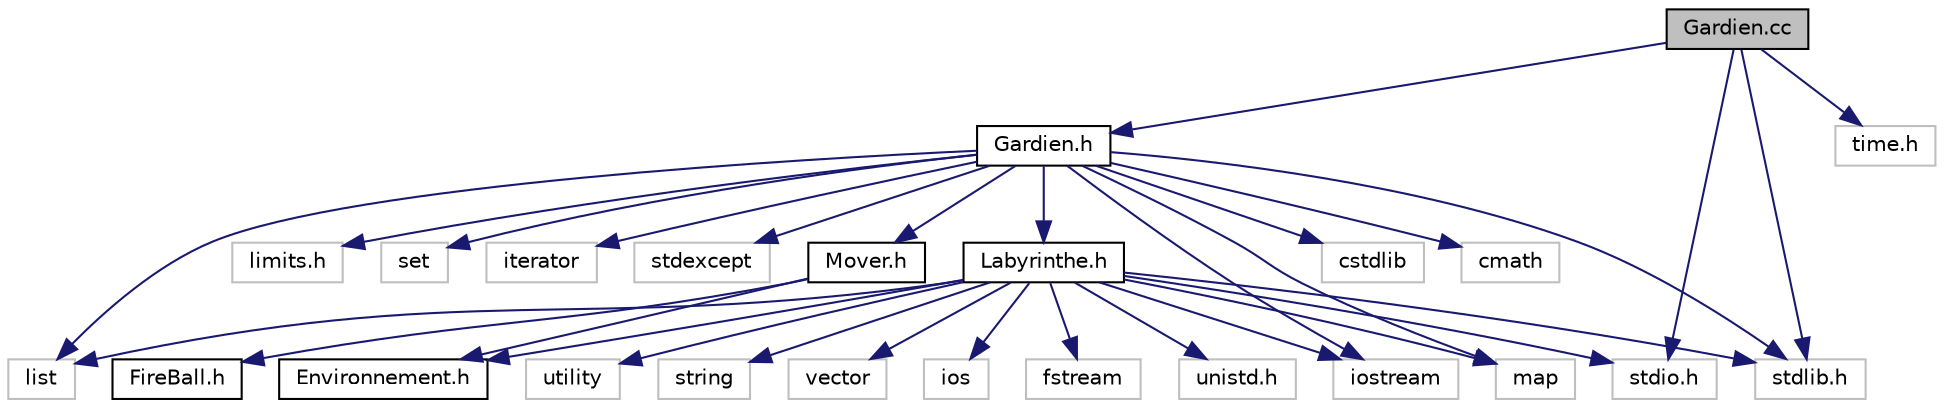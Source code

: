 digraph "Gardien.cc"
{
  edge [fontname="Helvetica",fontsize="10",labelfontname="Helvetica",labelfontsize="10"];
  node [fontname="Helvetica",fontsize="10",shape=record];
  Node0 [label="Gardien.cc",height=0.2,width=0.4,color="black", fillcolor="grey75", style="filled", fontcolor="black"];
  Node0 -> Node1 [color="midnightblue",fontsize="10",style="solid"];
  Node1 [label="Gardien.h",height=0.2,width=0.4,color="black", fillcolor="white", style="filled",URL="$Gardien_8h.html"];
  Node1 -> Node2 [color="midnightblue",fontsize="10",style="solid"];
  Node2 [label="Mover.h",height=0.2,width=0.4,color="black", fillcolor="white", style="filled",URL="$Mover_8h.html"];
  Node2 -> Node3 [color="midnightblue",fontsize="10",style="solid"];
  Node3 [label="FireBall.h",height=0.2,width=0.4,color="black", fillcolor="white", style="filled",URL="$FireBall_8h.html"];
  Node2 -> Node4 [color="midnightblue",fontsize="10",style="solid"];
  Node4 [label="Environnement.h",height=0.2,width=0.4,color="black", fillcolor="white", style="filled",URL="$Environnement_8h.html"];
  Node1 -> Node5 [color="midnightblue",fontsize="10",style="solid"];
  Node5 [label="stdlib.h",height=0.2,width=0.4,color="grey75", fillcolor="white", style="filled"];
  Node1 -> Node6 [color="midnightblue",fontsize="10",style="solid"];
  Node6 [label="iostream",height=0.2,width=0.4,color="grey75", fillcolor="white", style="filled"];
  Node1 -> Node7 [color="midnightblue",fontsize="10",style="solid"];
  Node7 [label="cstdlib",height=0.2,width=0.4,color="grey75", fillcolor="white", style="filled"];
  Node1 -> Node8 [color="midnightblue",fontsize="10",style="solid"];
  Node8 [label="cmath",height=0.2,width=0.4,color="grey75", fillcolor="white", style="filled"];
  Node1 -> Node9 [color="midnightblue",fontsize="10",style="solid"];
  Node9 [label="map",height=0.2,width=0.4,color="grey75", fillcolor="white", style="filled"];
  Node1 -> Node10 [color="midnightblue",fontsize="10",style="solid"];
  Node10 [label="list",height=0.2,width=0.4,color="grey75", fillcolor="white", style="filled"];
  Node1 -> Node11 [color="midnightblue",fontsize="10",style="solid"];
  Node11 [label="limits.h",height=0.2,width=0.4,color="grey75", fillcolor="white", style="filled"];
  Node1 -> Node12 [color="midnightblue",fontsize="10",style="solid"];
  Node12 [label="set",height=0.2,width=0.4,color="grey75", fillcolor="white", style="filled"];
  Node1 -> Node13 [color="midnightblue",fontsize="10",style="solid"];
  Node13 [label="iterator",height=0.2,width=0.4,color="grey75", fillcolor="white", style="filled"];
  Node1 -> Node14 [color="midnightblue",fontsize="10",style="solid"];
  Node14 [label="stdexcept",height=0.2,width=0.4,color="grey75", fillcolor="white", style="filled"];
  Node1 -> Node15 [color="midnightblue",fontsize="10",style="solid"];
  Node15 [label="Labyrinthe.h",height=0.2,width=0.4,color="black", fillcolor="white", style="filled",URL="$Labyrinthe_8h.html"];
  Node15 -> Node16 [color="midnightblue",fontsize="10",style="solid"];
  Node16 [label="stdio.h",height=0.2,width=0.4,color="grey75", fillcolor="white", style="filled"];
  Node15 -> Node5 [color="midnightblue",fontsize="10",style="solid"];
  Node15 -> Node17 [color="midnightblue",fontsize="10",style="solid"];
  Node17 [label="utility",height=0.2,width=0.4,color="grey75", fillcolor="white", style="filled"];
  Node15 -> Node10 [color="midnightblue",fontsize="10",style="solid"];
  Node15 -> Node6 [color="midnightblue",fontsize="10",style="solid"];
  Node15 -> Node18 [color="midnightblue",fontsize="10",style="solid"];
  Node18 [label="string",height=0.2,width=0.4,color="grey75", fillcolor="white", style="filled"];
  Node15 -> Node19 [color="midnightblue",fontsize="10",style="solid"];
  Node19 [label="vector",height=0.2,width=0.4,color="grey75", fillcolor="white", style="filled"];
  Node15 -> Node20 [color="midnightblue",fontsize="10",style="solid"];
  Node20 [label="ios",height=0.2,width=0.4,color="grey75", fillcolor="white", style="filled"];
  Node15 -> Node9 [color="midnightblue",fontsize="10",style="solid"];
  Node15 -> Node21 [color="midnightblue",fontsize="10",style="solid"];
  Node21 [label="fstream",height=0.2,width=0.4,color="grey75", fillcolor="white", style="filled"];
  Node15 -> Node22 [color="midnightblue",fontsize="10",style="solid"];
  Node22 [label="unistd.h",height=0.2,width=0.4,color="grey75", fillcolor="white", style="filled"];
  Node15 -> Node4 [color="midnightblue",fontsize="10",style="solid"];
  Node0 -> Node16 [color="midnightblue",fontsize="10",style="solid"];
  Node0 -> Node5 [color="midnightblue",fontsize="10",style="solid"];
  Node0 -> Node23 [color="midnightblue",fontsize="10",style="solid"];
  Node23 [label="time.h",height=0.2,width=0.4,color="grey75", fillcolor="white", style="filled"];
}
